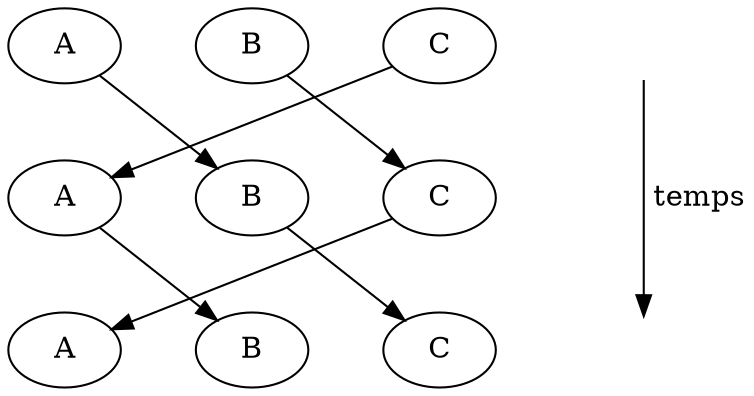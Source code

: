 // dot -Tsvg mygraph.dot -o mygraph.svg
digraph G {
    edge [style=invisible,dir=none]
    A1 -> B1 -> C1-> left1;
    A2 -> B2 -> C2;
    A3 -> B3 -> C3 -> left3;

    edge [style=solid,dir=forward]
    A1 -> A2 [style=invisible,dir=none];
    A1 -> B2 [constraint=false];
    B1 -> C2 [constraint=false];
    C1 -> A2 [constraint=false];

    A2 -> A3 [style=invisible,dir=none];
    A2 -> B3 [constraint=false];
    B2 -> C3 [constraint=false];
    C2 -> A3 [constraint=false];

    left1 -> left3 [label=" temps"];
    
    left1 [style=invisible,width=.1,height=.1];
    left3 [style=invisible,width=.1,height=.1];
    A1 [label="A"];
    A2 [label="A"];
    A3 [label="A"];
    B1 [label="B"];
    B2 [label="B"];
    B3 [label="B"];
    C1 [label="C"];
    C2 [label="C"];
    C3 [label="C"];

    {rank=same; A1; B1; C1; left1;}
    {rank=same; A2; B2; C2;}
    {rank=same; A3; B3; C3; left3}
}


